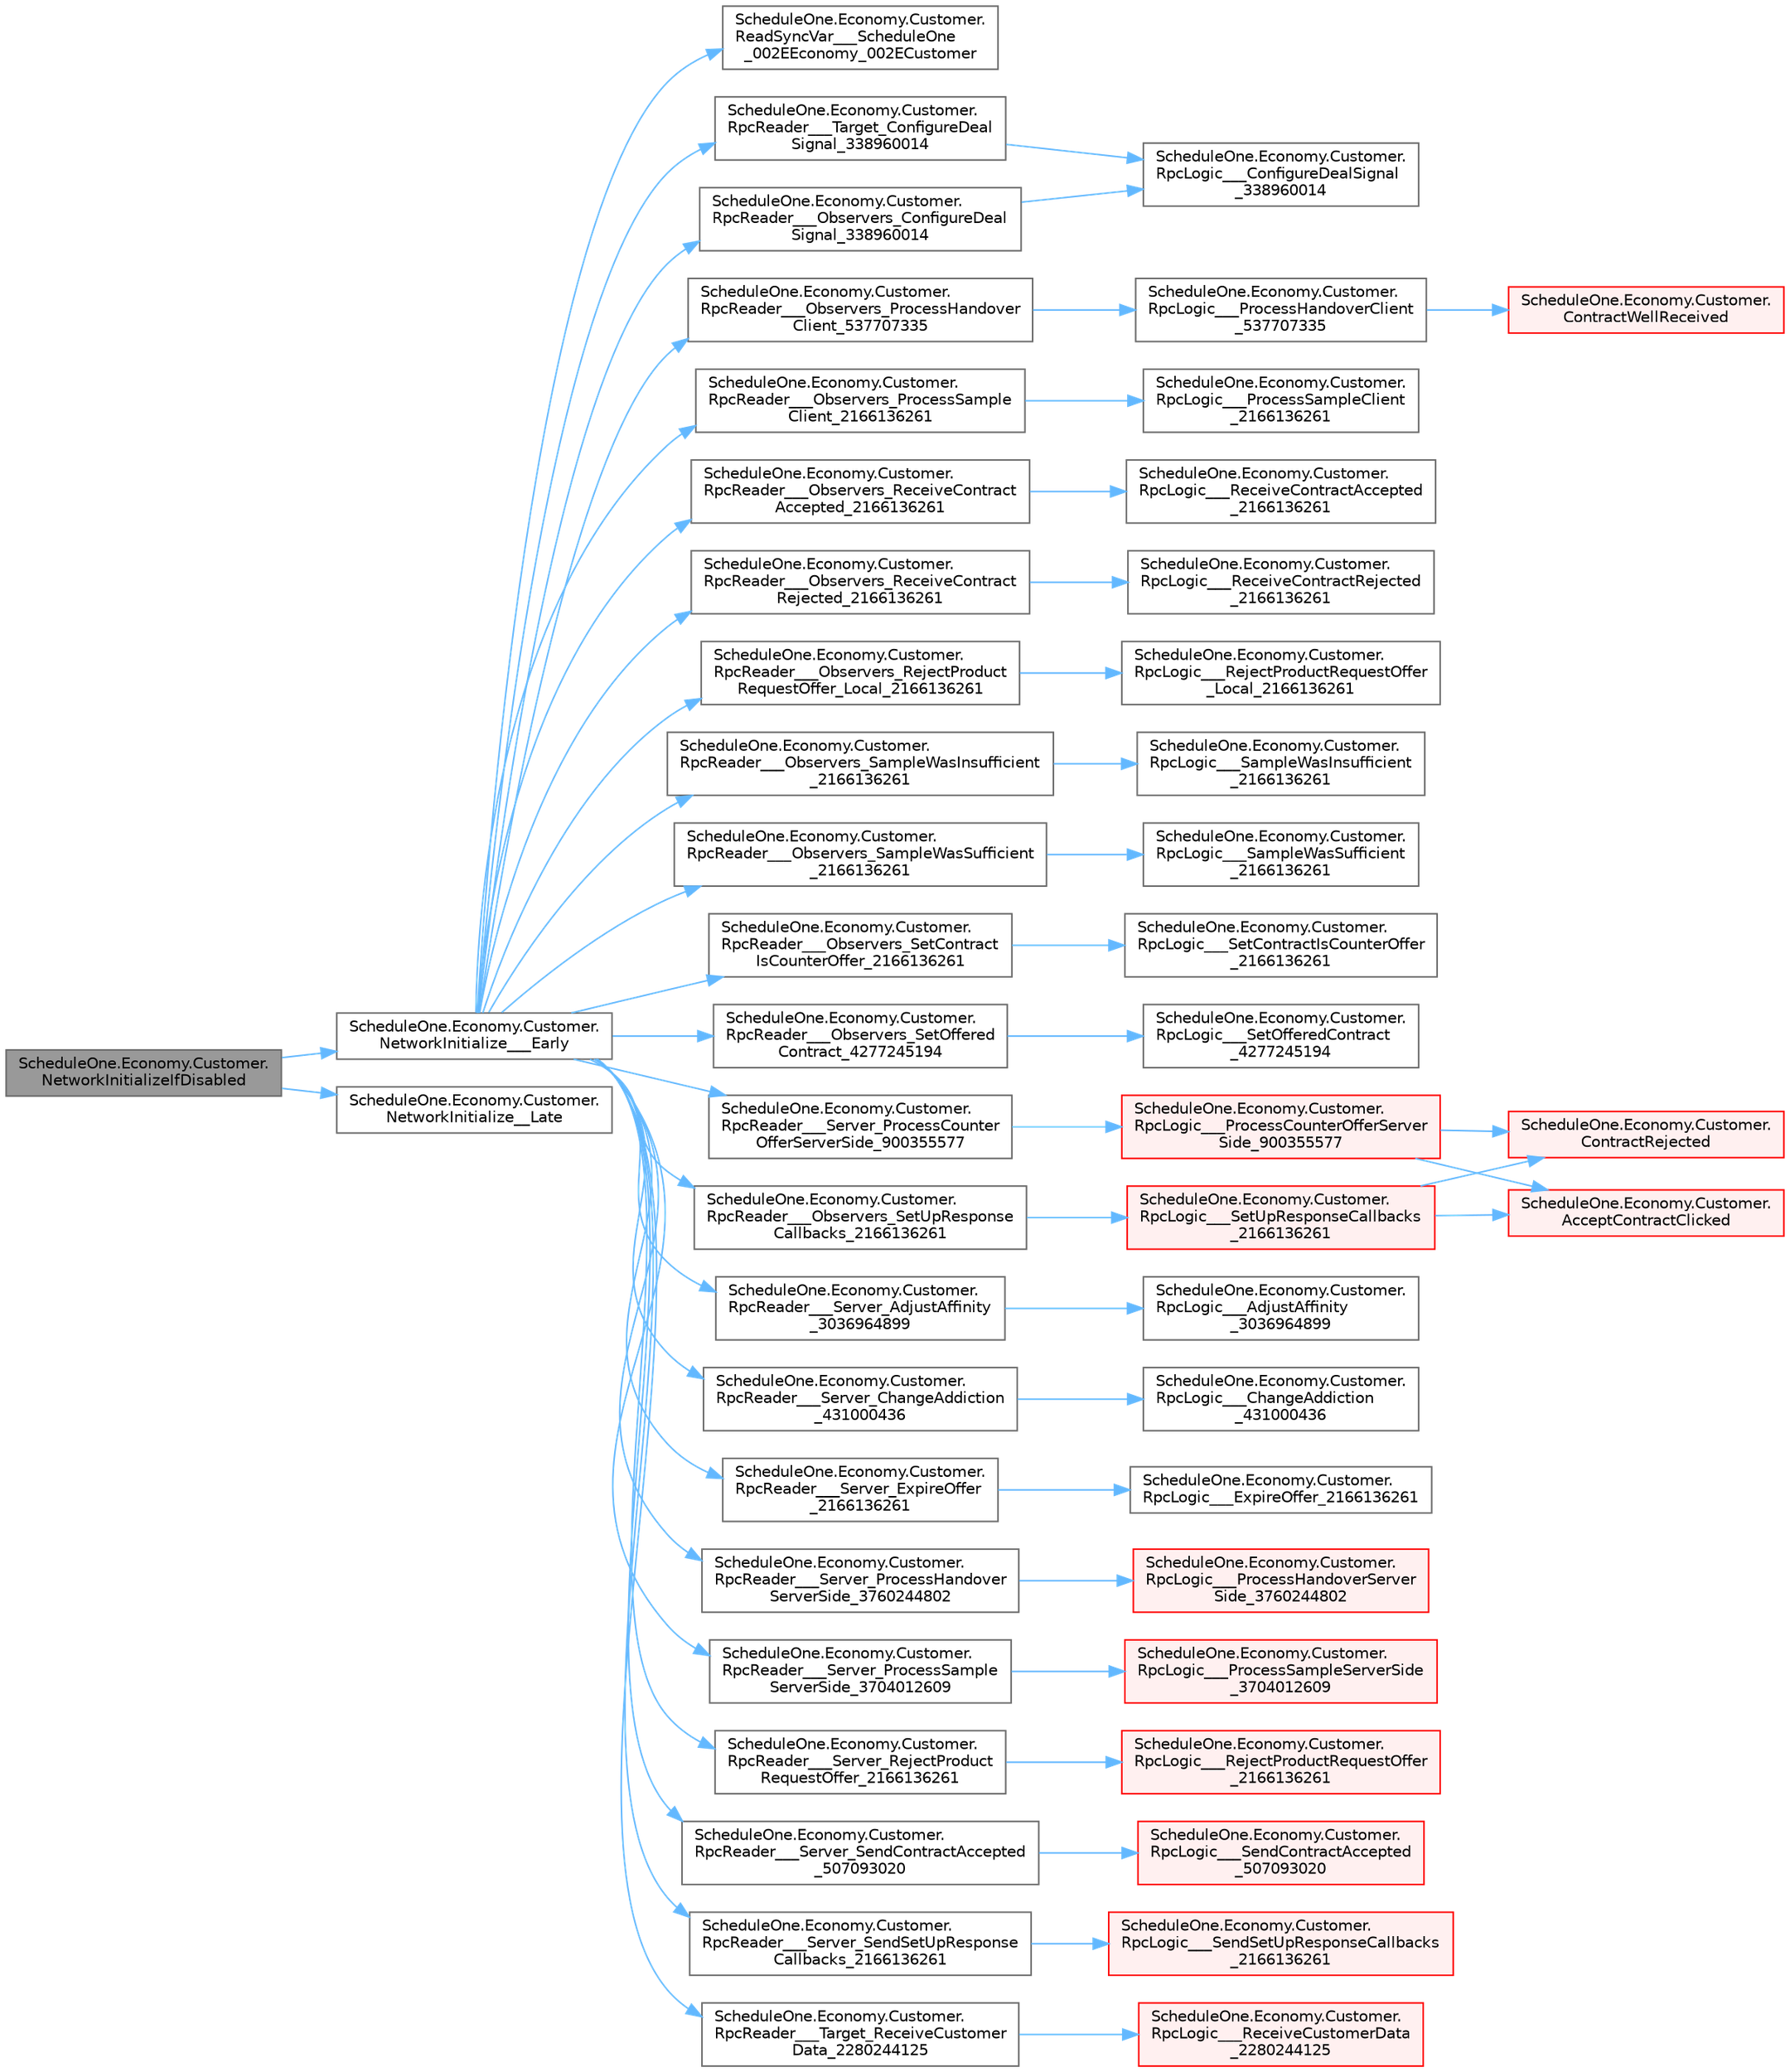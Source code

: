 digraph "ScheduleOne.Economy.Customer.NetworkInitializeIfDisabled"
{
 // LATEX_PDF_SIZE
  bgcolor="transparent";
  edge [fontname=Helvetica,fontsize=10,labelfontname=Helvetica,labelfontsize=10];
  node [fontname=Helvetica,fontsize=10,shape=box,height=0.2,width=0.4];
  rankdir="LR";
  Node1 [id="Node000001",label="ScheduleOne.Economy.Customer.\lNetworkInitializeIfDisabled",height=0.2,width=0.4,color="gray40", fillcolor="grey60", style="filled", fontcolor="black",tooltip=" "];
  Node1 -> Node2 [id="edge1_Node000001_Node000002",color="steelblue1",style="solid",tooltip=" "];
  Node2 [id="Node000002",label="ScheduleOne.Economy.Customer.\lNetworkInitialize___Early",height=0.2,width=0.4,color="grey40", fillcolor="white", style="filled",URL="$class_schedule_one_1_1_economy_1_1_customer.html#a41b0e0a935285127556b19a6f1f5ab8c",tooltip=" "];
  Node2 -> Node3 [id="edge2_Node000002_Node000003",color="steelblue1",style="solid",tooltip=" "];
  Node3 [id="Node000003",label="ScheduleOne.Economy.Customer.\lReadSyncVar___ScheduleOne\l_002EEconomy_002ECustomer",height=0.2,width=0.4,color="grey40", fillcolor="white", style="filled",URL="$class_schedule_one_1_1_economy_1_1_customer.html#a9efeca22266a8f4b31d752ac14e147fc",tooltip=" "];
  Node2 -> Node4 [id="edge3_Node000002_Node000004",color="steelblue1",style="solid",tooltip=" "];
  Node4 [id="Node000004",label="ScheduleOne.Economy.Customer.\lRpcReader___Observers_ConfigureDeal\lSignal_338960014",height=0.2,width=0.4,color="grey40", fillcolor="white", style="filled",URL="$class_schedule_one_1_1_economy_1_1_customer.html#a59de1a88ee3092b98b78966b252d6ebb",tooltip=" "];
  Node4 -> Node5 [id="edge4_Node000004_Node000005",color="steelblue1",style="solid",tooltip=" "];
  Node5 [id="Node000005",label="ScheduleOne.Economy.Customer.\lRpcLogic___ConfigureDealSignal\l_338960014",height=0.2,width=0.4,color="grey40", fillcolor="white", style="filled",URL="$class_schedule_one_1_1_economy_1_1_customer.html#afba1602548843c13b3b29feeab5bb448",tooltip=" "];
  Node2 -> Node6 [id="edge5_Node000002_Node000006",color="steelblue1",style="solid",tooltip=" "];
  Node6 [id="Node000006",label="ScheduleOne.Economy.Customer.\lRpcReader___Observers_ProcessHandover\lClient_537707335",height=0.2,width=0.4,color="grey40", fillcolor="white", style="filled",URL="$class_schedule_one_1_1_economy_1_1_customer.html#a3b655a39c071d120423e13089204a758",tooltip=" "];
  Node6 -> Node7 [id="edge6_Node000006_Node000007",color="steelblue1",style="solid",tooltip=" "];
  Node7 [id="Node000007",label="ScheduleOne.Economy.Customer.\lRpcLogic___ProcessHandoverClient\l_537707335",height=0.2,width=0.4,color="grey40", fillcolor="white", style="filled",URL="$class_schedule_one_1_1_economy_1_1_customer.html#aaceeddc0d8886cd1ee98b213fbee8ce3",tooltip=" "];
  Node7 -> Node8 [id="edge7_Node000007_Node000008",color="steelblue1",style="solid",tooltip=" "];
  Node8 [id="Node000008",label="ScheduleOne.Economy.Customer.\lContractWellReceived",height=0.2,width=0.4,color="red", fillcolor="#FFF0F0", style="filled",URL="$class_schedule_one_1_1_economy_1_1_customer.html#a8456f0e093fcfa2b77cba7dcb2f81d1c",tooltip=" "];
  Node2 -> Node24 [id="edge8_Node000002_Node000024",color="steelblue1",style="solid",tooltip=" "];
  Node24 [id="Node000024",label="ScheduleOne.Economy.Customer.\lRpcReader___Observers_ProcessSample\lClient_2166136261",height=0.2,width=0.4,color="grey40", fillcolor="white", style="filled",URL="$class_schedule_one_1_1_economy_1_1_customer.html#ae96070d8d80310a8fc298383aa262280",tooltip=" "];
  Node24 -> Node25 [id="edge9_Node000024_Node000025",color="steelblue1",style="solid",tooltip=" "];
  Node25 [id="Node000025",label="ScheduleOne.Economy.Customer.\lRpcLogic___ProcessSampleClient\l_2166136261",height=0.2,width=0.4,color="grey40", fillcolor="white", style="filled",URL="$class_schedule_one_1_1_economy_1_1_customer.html#ad970d62b3e8e5ae2757fb72c0baae125",tooltip=" "];
  Node2 -> Node26 [id="edge10_Node000002_Node000026",color="steelblue1",style="solid",tooltip=" "];
  Node26 [id="Node000026",label="ScheduleOne.Economy.Customer.\lRpcReader___Observers_ReceiveContract\lAccepted_2166136261",height=0.2,width=0.4,color="grey40", fillcolor="white", style="filled",URL="$class_schedule_one_1_1_economy_1_1_customer.html#a8e1c3c7e7dd6adbe4de427e9b6edd2be",tooltip=" "];
  Node26 -> Node27 [id="edge11_Node000026_Node000027",color="steelblue1",style="solid",tooltip=" "];
  Node27 [id="Node000027",label="ScheduleOne.Economy.Customer.\lRpcLogic___ReceiveContractAccepted\l_2166136261",height=0.2,width=0.4,color="grey40", fillcolor="white", style="filled",URL="$class_schedule_one_1_1_economy_1_1_customer.html#a6b9aeae8b61a5602a4bfc9d996b8d089",tooltip=" "];
  Node2 -> Node28 [id="edge12_Node000002_Node000028",color="steelblue1",style="solid",tooltip=" "];
  Node28 [id="Node000028",label="ScheduleOne.Economy.Customer.\lRpcReader___Observers_ReceiveContract\lRejected_2166136261",height=0.2,width=0.4,color="grey40", fillcolor="white", style="filled",URL="$class_schedule_one_1_1_economy_1_1_customer.html#ac0ffa93f16c31ce22b941d18798b712c",tooltip=" "];
  Node28 -> Node29 [id="edge13_Node000028_Node000029",color="steelblue1",style="solid",tooltip=" "];
  Node29 [id="Node000029",label="ScheduleOne.Economy.Customer.\lRpcLogic___ReceiveContractRejected\l_2166136261",height=0.2,width=0.4,color="grey40", fillcolor="white", style="filled",URL="$class_schedule_one_1_1_economy_1_1_customer.html#a7202f159d16948505780a0a3ba7e07f3",tooltip=" "];
  Node2 -> Node30 [id="edge14_Node000002_Node000030",color="steelblue1",style="solid",tooltip=" "];
  Node30 [id="Node000030",label="ScheduleOne.Economy.Customer.\lRpcReader___Observers_RejectProduct\lRequestOffer_Local_2166136261",height=0.2,width=0.4,color="grey40", fillcolor="white", style="filled",URL="$class_schedule_one_1_1_economy_1_1_customer.html#a89ba79ed94f1d9a21285a5281bf28050",tooltip=" "];
  Node30 -> Node31 [id="edge15_Node000030_Node000031",color="steelblue1",style="solid",tooltip=" "];
  Node31 [id="Node000031",label="ScheduleOne.Economy.Customer.\lRpcLogic___RejectProductRequestOffer\l_Local_2166136261",height=0.2,width=0.4,color="grey40", fillcolor="white", style="filled",URL="$class_schedule_one_1_1_economy_1_1_customer.html#aeec1c966da1accfd556ac7f0e304a2bb",tooltip=" "];
  Node2 -> Node32 [id="edge16_Node000002_Node000032",color="steelblue1",style="solid",tooltip=" "];
  Node32 [id="Node000032",label="ScheduleOne.Economy.Customer.\lRpcReader___Observers_SampleWasInsufficient\l_2166136261",height=0.2,width=0.4,color="grey40", fillcolor="white", style="filled",URL="$class_schedule_one_1_1_economy_1_1_customer.html#aecbc1127ab916daa9c136cac1c365f35",tooltip=" "];
  Node32 -> Node33 [id="edge17_Node000032_Node000033",color="steelblue1",style="solid",tooltip=" "];
  Node33 [id="Node000033",label="ScheduleOne.Economy.Customer.\lRpcLogic___SampleWasInsufficient\l_2166136261",height=0.2,width=0.4,color="grey40", fillcolor="white", style="filled",URL="$class_schedule_one_1_1_economy_1_1_customer.html#ac00e9961e0345c121575751f40c2934c",tooltip=" "];
  Node2 -> Node34 [id="edge18_Node000002_Node000034",color="steelblue1",style="solid",tooltip=" "];
  Node34 [id="Node000034",label="ScheduleOne.Economy.Customer.\lRpcReader___Observers_SampleWasSufficient\l_2166136261",height=0.2,width=0.4,color="grey40", fillcolor="white", style="filled",URL="$class_schedule_one_1_1_economy_1_1_customer.html#a6ba24ff6e08379c3ac290d657712f77c",tooltip=" "];
  Node34 -> Node35 [id="edge19_Node000034_Node000035",color="steelblue1",style="solid",tooltip=" "];
  Node35 [id="Node000035",label="ScheduleOne.Economy.Customer.\lRpcLogic___SampleWasSufficient\l_2166136261",height=0.2,width=0.4,color="grey40", fillcolor="white", style="filled",URL="$class_schedule_one_1_1_economy_1_1_customer.html#a09c131bdccdb3cd34e402a122052b6fb",tooltip=" "];
  Node2 -> Node36 [id="edge20_Node000002_Node000036",color="steelblue1",style="solid",tooltip=" "];
  Node36 [id="Node000036",label="ScheduleOne.Economy.Customer.\lRpcReader___Observers_SetContract\lIsCounterOffer_2166136261",height=0.2,width=0.4,color="grey40", fillcolor="white", style="filled",URL="$class_schedule_one_1_1_economy_1_1_customer.html#a610b10ae6777cec5de8d27f675c25d4b",tooltip=" "];
  Node36 -> Node37 [id="edge21_Node000036_Node000037",color="steelblue1",style="solid",tooltip=" "];
  Node37 [id="Node000037",label="ScheduleOne.Economy.Customer.\lRpcLogic___SetContractIsCounterOffer\l_2166136261",height=0.2,width=0.4,color="grey40", fillcolor="white", style="filled",URL="$class_schedule_one_1_1_economy_1_1_customer.html#adbcff8ce4cf2743207bc3510b48513f9",tooltip=" "];
  Node2 -> Node38 [id="edge22_Node000002_Node000038",color="steelblue1",style="solid",tooltip=" "];
  Node38 [id="Node000038",label="ScheduleOne.Economy.Customer.\lRpcReader___Observers_SetOffered\lContract_4277245194",height=0.2,width=0.4,color="grey40", fillcolor="white", style="filled",URL="$class_schedule_one_1_1_economy_1_1_customer.html#aca3995c48c247a21905dddb3478391ed",tooltip=" "];
  Node38 -> Node39 [id="edge23_Node000038_Node000039",color="steelblue1",style="solid",tooltip=" "];
  Node39 [id="Node000039",label="ScheduleOne.Economy.Customer.\lRpcLogic___SetOfferedContract\l_4277245194",height=0.2,width=0.4,color="grey40", fillcolor="white", style="filled",URL="$class_schedule_one_1_1_economy_1_1_customer.html#af3b57dc8a5fe0efc5ab9e79dd726187b",tooltip=" "];
  Node2 -> Node40 [id="edge24_Node000002_Node000040",color="steelblue1",style="solid",tooltip=" "];
  Node40 [id="Node000040",label="ScheduleOne.Economy.Customer.\lRpcReader___Observers_SetUpResponse\lCallbacks_2166136261",height=0.2,width=0.4,color="grey40", fillcolor="white", style="filled",URL="$class_schedule_one_1_1_economy_1_1_customer.html#aaa23a788eeae656857212c2de8745b73",tooltip=" "];
  Node40 -> Node41 [id="edge25_Node000040_Node000041",color="steelblue1",style="solid",tooltip=" "];
  Node41 [id="Node000041",label="ScheduleOne.Economy.Customer.\lRpcLogic___SetUpResponseCallbacks\l_2166136261",height=0.2,width=0.4,color="red", fillcolor="#FFF0F0", style="filled",URL="$class_schedule_one_1_1_economy_1_1_customer.html#ae49793cc575532739ce0d8ba77d0fe81",tooltip=" "];
  Node41 -> Node42 [id="edge26_Node000041_Node000042",color="steelblue1",style="solid",tooltip=" "];
  Node42 [id="Node000042",label="ScheduleOne.Economy.Customer.\lAcceptContractClicked",height=0.2,width=0.4,color="red", fillcolor="#FFF0F0", style="filled",URL="$class_schedule_one_1_1_economy_1_1_customer.html#a9f2e482653e40be7ee9ffe887e5d797c",tooltip=" "];
  Node41 -> Node50 [id="edge27_Node000041_Node000050",color="steelblue1",style="solid",tooltip=" "];
  Node50 [id="Node000050",label="ScheduleOne.Economy.Customer.\lContractRejected",height=0.2,width=0.4,color="red", fillcolor="#FFF0F0", style="filled",URL="$class_schedule_one_1_1_economy_1_1_customer.html#a2ca72636677a09820e57e7171eae7321",tooltip=" "];
  Node2 -> Node60 [id="edge28_Node000002_Node000060",color="steelblue1",style="solid",tooltip=" "];
  Node60 [id="Node000060",label="ScheduleOne.Economy.Customer.\lRpcReader___Server_AdjustAffinity\l_3036964899",height=0.2,width=0.4,color="grey40", fillcolor="white", style="filled",URL="$class_schedule_one_1_1_economy_1_1_customer.html#a0c4acae171b80484e826348226b84e37",tooltip=" "];
  Node60 -> Node61 [id="edge29_Node000060_Node000061",color="steelblue1",style="solid",tooltip=" "];
  Node61 [id="Node000061",label="ScheduleOne.Economy.Customer.\lRpcLogic___AdjustAffinity\l_3036964899",height=0.2,width=0.4,color="grey40", fillcolor="white", style="filled",URL="$class_schedule_one_1_1_economy_1_1_customer.html#a22f00ba62ee32b11857b241ff434bf87",tooltip=" "];
  Node2 -> Node62 [id="edge30_Node000002_Node000062",color="steelblue1",style="solid",tooltip=" "];
  Node62 [id="Node000062",label="ScheduleOne.Economy.Customer.\lRpcReader___Server_ChangeAddiction\l_431000436",height=0.2,width=0.4,color="grey40", fillcolor="white", style="filled",URL="$class_schedule_one_1_1_economy_1_1_customer.html#a70d6c2922ee65661a06a507e0175d25a",tooltip=" "];
  Node62 -> Node63 [id="edge31_Node000062_Node000063",color="steelblue1",style="solid",tooltip=" "];
  Node63 [id="Node000063",label="ScheduleOne.Economy.Customer.\lRpcLogic___ChangeAddiction\l_431000436",height=0.2,width=0.4,color="grey40", fillcolor="white", style="filled",URL="$class_schedule_one_1_1_economy_1_1_customer.html#a8cc06fc0b690284b79a953c52752c15d",tooltip=" "];
  Node2 -> Node64 [id="edge32_Node000002_Node000064",color="steelblue1",style="solid",tooltip=" "];
  Node64 [id="Node000064",label="ScheduleOne.Economy.Customer.\lRpcReader___Server_ExpireOffer\l_2166136261",height=0.2,width=0.4,color="grey40", fillcolor="white", style="filled",URL="$class_schedule_one_1_1_economy_1_1_customer.html#a2da5130105cd6dbae41e047fdbd51ae0",tooltip=" "];
  Node64 -> Node65 [id="edge33_Node000064_Node000065",color="steelblue1",style="solid",tooltip=" "];
  Node65 [id="Node000065",label="ScheduleOne.Economy.Customer.\lRpcLogic___ExpireOffer_2166136261",height=0.2,width=0.4,color="grey40", fillcolor="white", style="filled",URL="$class_schedule_one_1_1_economy_1_1_customer.html#a4e1e4533403ee975d7ddcb573cd78313",tooltip=" "];
  Node2 -> Node66 [id="edge34_Node000002_Node000066",color="steelblue1",style="solid",tooltip=" "];
  Node66 [id="Node000066",label="ScheduleOne.Economy.Customer.\lRpcReader___Server_ProcessCounter\lOfferServerSide_900355577",height=0.2,width=0.4,color="grey40", fillcolor="white", style="filled",URL="$class_schedule_one_1_1_economy_1_1_customer.html#a94fb965e3a78e5bc2ead9b91f89fd00f",tooltip=" "];
  Node66 -> Node67 [id="edge35_Node000066_Node000067",color="steelblue1",style="solid",tooltip=" "];
  Node67 [id="Node000067",label="ScheduleOne.Economy.Customer.\lRpcLogic___ProcessCounterOfferServer\lSide_900355577",height=0.2,width=0.4,color="red", fillcolor="#FFF0F0", style="filled",URL="$class_schedule_one_1_1_economy_1_1_customer.html#af17a8ccb31742bbad933daf90603ea53",tooltip=" "];
  Node67 -> Node42 [id="edge36_Node000067_Node000042",color="steelblue1",style="solid",tooltip=" "];
  Node67 -> Node50 [id="edge37_Node000067_Node000050",color="steelblue1",style="solid",tooltip=" "];
  Node2 -> Node74 [id="edge38_Node000002_Node000074",color="steelblue1",style="solid",tooltip=" "];
  Node74 [id="Node000074",label="ScheduleOne.Economy.Customer.\lRpcReader___Server_ProcessHandover\lServerSide_3760244802",height=0.2,width=0.4,color="grey40", fillcolor="white", style="filled",URL="$class_schedule_one_1_1_economy_1_1_customer.html#a0603cefd39e810b8f592c90d14d45862",tooltip=" "];
  Node74 -> Node75 [id="edge39_Node000074_Node000075",color="steelblue1",style="solid",tooltip=" "];
  Node75 [id="Node000075",label="ScheduleOne.Economy.Customer.\lRpcLogic___ProcessHandoverServer\lSide_3760244802",height=0.2,width=0.4,color="red", fillcolor="#FFF0F0", style="filled",URL="$class_schedule_one_1_1_economy_1_1_customer.html#a56a6feea52aab418c0f47b754de00e43",tooltip=" "];
  Node2 -> Node79 [id="edge40_Node000002_Node000079",color="steelblue1",style="solid",tooltip=" "];
  Node79 [id="Node000079",label="ScheduleOne.Economy.Customer.\lRpcReader___Server_ProcessSample\lServerSide_3704012609",height=0.2,width=0.4,color="grey40", fillcolor="white", style="filled",URL="$class_schedule_one_1_1_economy_1_1_customer.html#a5d53c579cb68cb6723a5412ea318ce87",tooltip=" "];
  Node79 -> Node80 [id="edge41_Node000079_Node000080",color="steelblue1",style="solid",tooltip=" "];
  Node80 [id="Node000080",label="ScheduleOne.Economy.Customer.\lRpcLogic___ProcessSampleServerSide\l_3704012609",height=0.2,width=0.4,color="red", fillcolor="#FFF0F0", style="filled",URL="$class_schedule_one_1_1_economy_1_1_customer.html#a54df8047d799f7577f91ada5b73d93ab",tooltip=" "];
  Node2 -> Node90 [id="edge42_Node000002_Node000090",color="steelblue1",style="solid",tooltip=" "];
  Node90 [id="Node000090",label="ScheduleOne.Economy.Customer.\lRpcReader___Server_RejectProduct\lRequestOffer_2166136261",height=0.2,width=0.4,color="grey40", fillcolor="white", style="filled",URL="$class_schedule_one_1_1_economy_1_1_customer.html#a53ce1300ee1978eb7ef384a71ae7f8eb",tooltip=" "];
  Node90 -> Node91 [id="edge43_Node000090_Node000091",color="steelblue1",style="solid",tooltip=" "];
  Node91 [id="Node000091",label="ScheduleOne.Economy.Customer.\lRpcLogic___RejectProductRequestOffer\l_2166136261",height=0.2,width=0.4,color="red", fillcolor="#FFF0F0", style="filled",URL="$class_schedule_one_1_1_economy_1_1_customer.html#a315554c45b99dd8d566c269cf504e0e3",tooltip=" "];
  Node2 -> Node94 [id="edge44_Node000002_Node000094",color="steelblue1",style="solid",tooltip=" "];
  Node94 [id="Node000094",label="ScheduleOne.Economy.Customer.\lRpcReader___Server_SendContractAccepted\l_507093020",height=0.2,width=0.4,color="grey40", fillcolor="white", style="filled",URL="$class_schedule_one_1_1_economy_1_1_customer.html#a833f5c6a0f643c6f767aee4b252abafa",tooltip=" "];
  Node94 -> Node95 [id="edge45_Node000094_Node000095",color="steelblue1",style="solid",tooltip=" "];
  Node95 [id="Node000095",label="ScheduleOne.Economy.Customer.\lRpcLogic___SendContractAccepted\l_507093020",height=0.2,width=0.4,color="red", fillcolor="#FFF0F0", style="filled",URL="$class_schedule_one_1_1_economy_1_1_customer.html#af09a56d3da2d717efe466cb77516c172",tooltip=" "];
  Node2 -> Node99 [id="edge46_Node000002_Node000099",color="steelblue1",style="solid",tooltip=" "];
  Node99 [id="Node000099",label="ScheduleOne.Economy.Customer.\lRpcReader___Server_SendSetUpResponse\lCallbacks_2166136261",height=0.2,width=0.4,color="grey40", fillcolor="white", style="filled",URL="$class_schedule_one_1_1_economy_1_1_customer.html#ab9384c67f312c1ea7023aad629fe9afc",tooltip=" "];
  Node99 -> Node100 [id="edge47_Node000099_Node000100",color="steelblue1",style="solid",tooltip=" "];
  Node100 [id="Node000100",label="ScheduleOne.Economy.Customer.\lRpcLogic___SendSetUpResponseCallbacks\l_2166136261",height=0.2,width=0.4,color="red", fillcolor="#FFF0F0", style="filled",URL="$class_schedule_one_1_1_economy_1_1_customer.html#a0f79d8e5b7057de0957042865e0d642d",tooltip=" "];
  Node2 -> Node103 [id="edge48_Node000002_Node000103",color="steelblue1",style="solid",tooltip=" "];
  Node103 [id="Node000103",label="ScheduleOne.Economy.Customer.\lRpcReader___Target_ConfigureDeal\lSignal_338960014",height=0.2,width=0.4,color="grey40", fillcolor="white", style="filled",URL="$class_schedule_one_1_1_economy_1_1_customer.html#a6bd80d93698b73d97e73274ee2986859",tooltip=" "];
  Node103 -> Node5 [id="edge49_Node000103_Node000005",color="steelblue1",style="solid",tooltip=" "];
  Node2 -> Node104 [id="edge50_Node000002_Node000104",color="steelblue1",style="solid",tooltip=" "];
  Node104 [id="Node000104",label="ScheduleOne.Economy.Customer.\lRpcReader___Target_ReceiveCustomer\lData_2280244125",height=0.2,width=0.4,color="grey40", fillcolor="white", style="filled",URL="$class_schedule_one_1_1_economy_1_1_customer.html#a6aac73383014e9380b998e47987d03e7",tooltip=" "];
  Node104 -> Node105 [id="edge51_Node000104_Node000105",color="steelblue1",style="solid",tooltip=" "];
  Node105 [id="Node000105",label="ScheduleOne.Economy.Customer.\lRpcLogic___ReceiveCustomerData\l_2280244125",height=0.2,width=0.4,color="red", fillcolor="#FFF0F0", style="filled",URL="$class_schedule_one_1_1_economy_1_1_customer.html#a394285e3b5d70ea283eb79126c903977",tooltip=" "];
  Node1 -> Node107 [id="edge52_Node000001_Node000107",color="steelblue1",style="solid",tooltip=" "];
  Node107 [id="Node000107",label="ScheduleOne.Economy.Customer.\lNetworkInitialize__Late",height=0.2,width=0.4,color="grey40", fillcolor="white", style="filled",URL="$class_schedule_one_1_1_economy_1_1_customer.html#a50b35167a501180fdc6d727d99751c0a",tooltip=" "];
}
